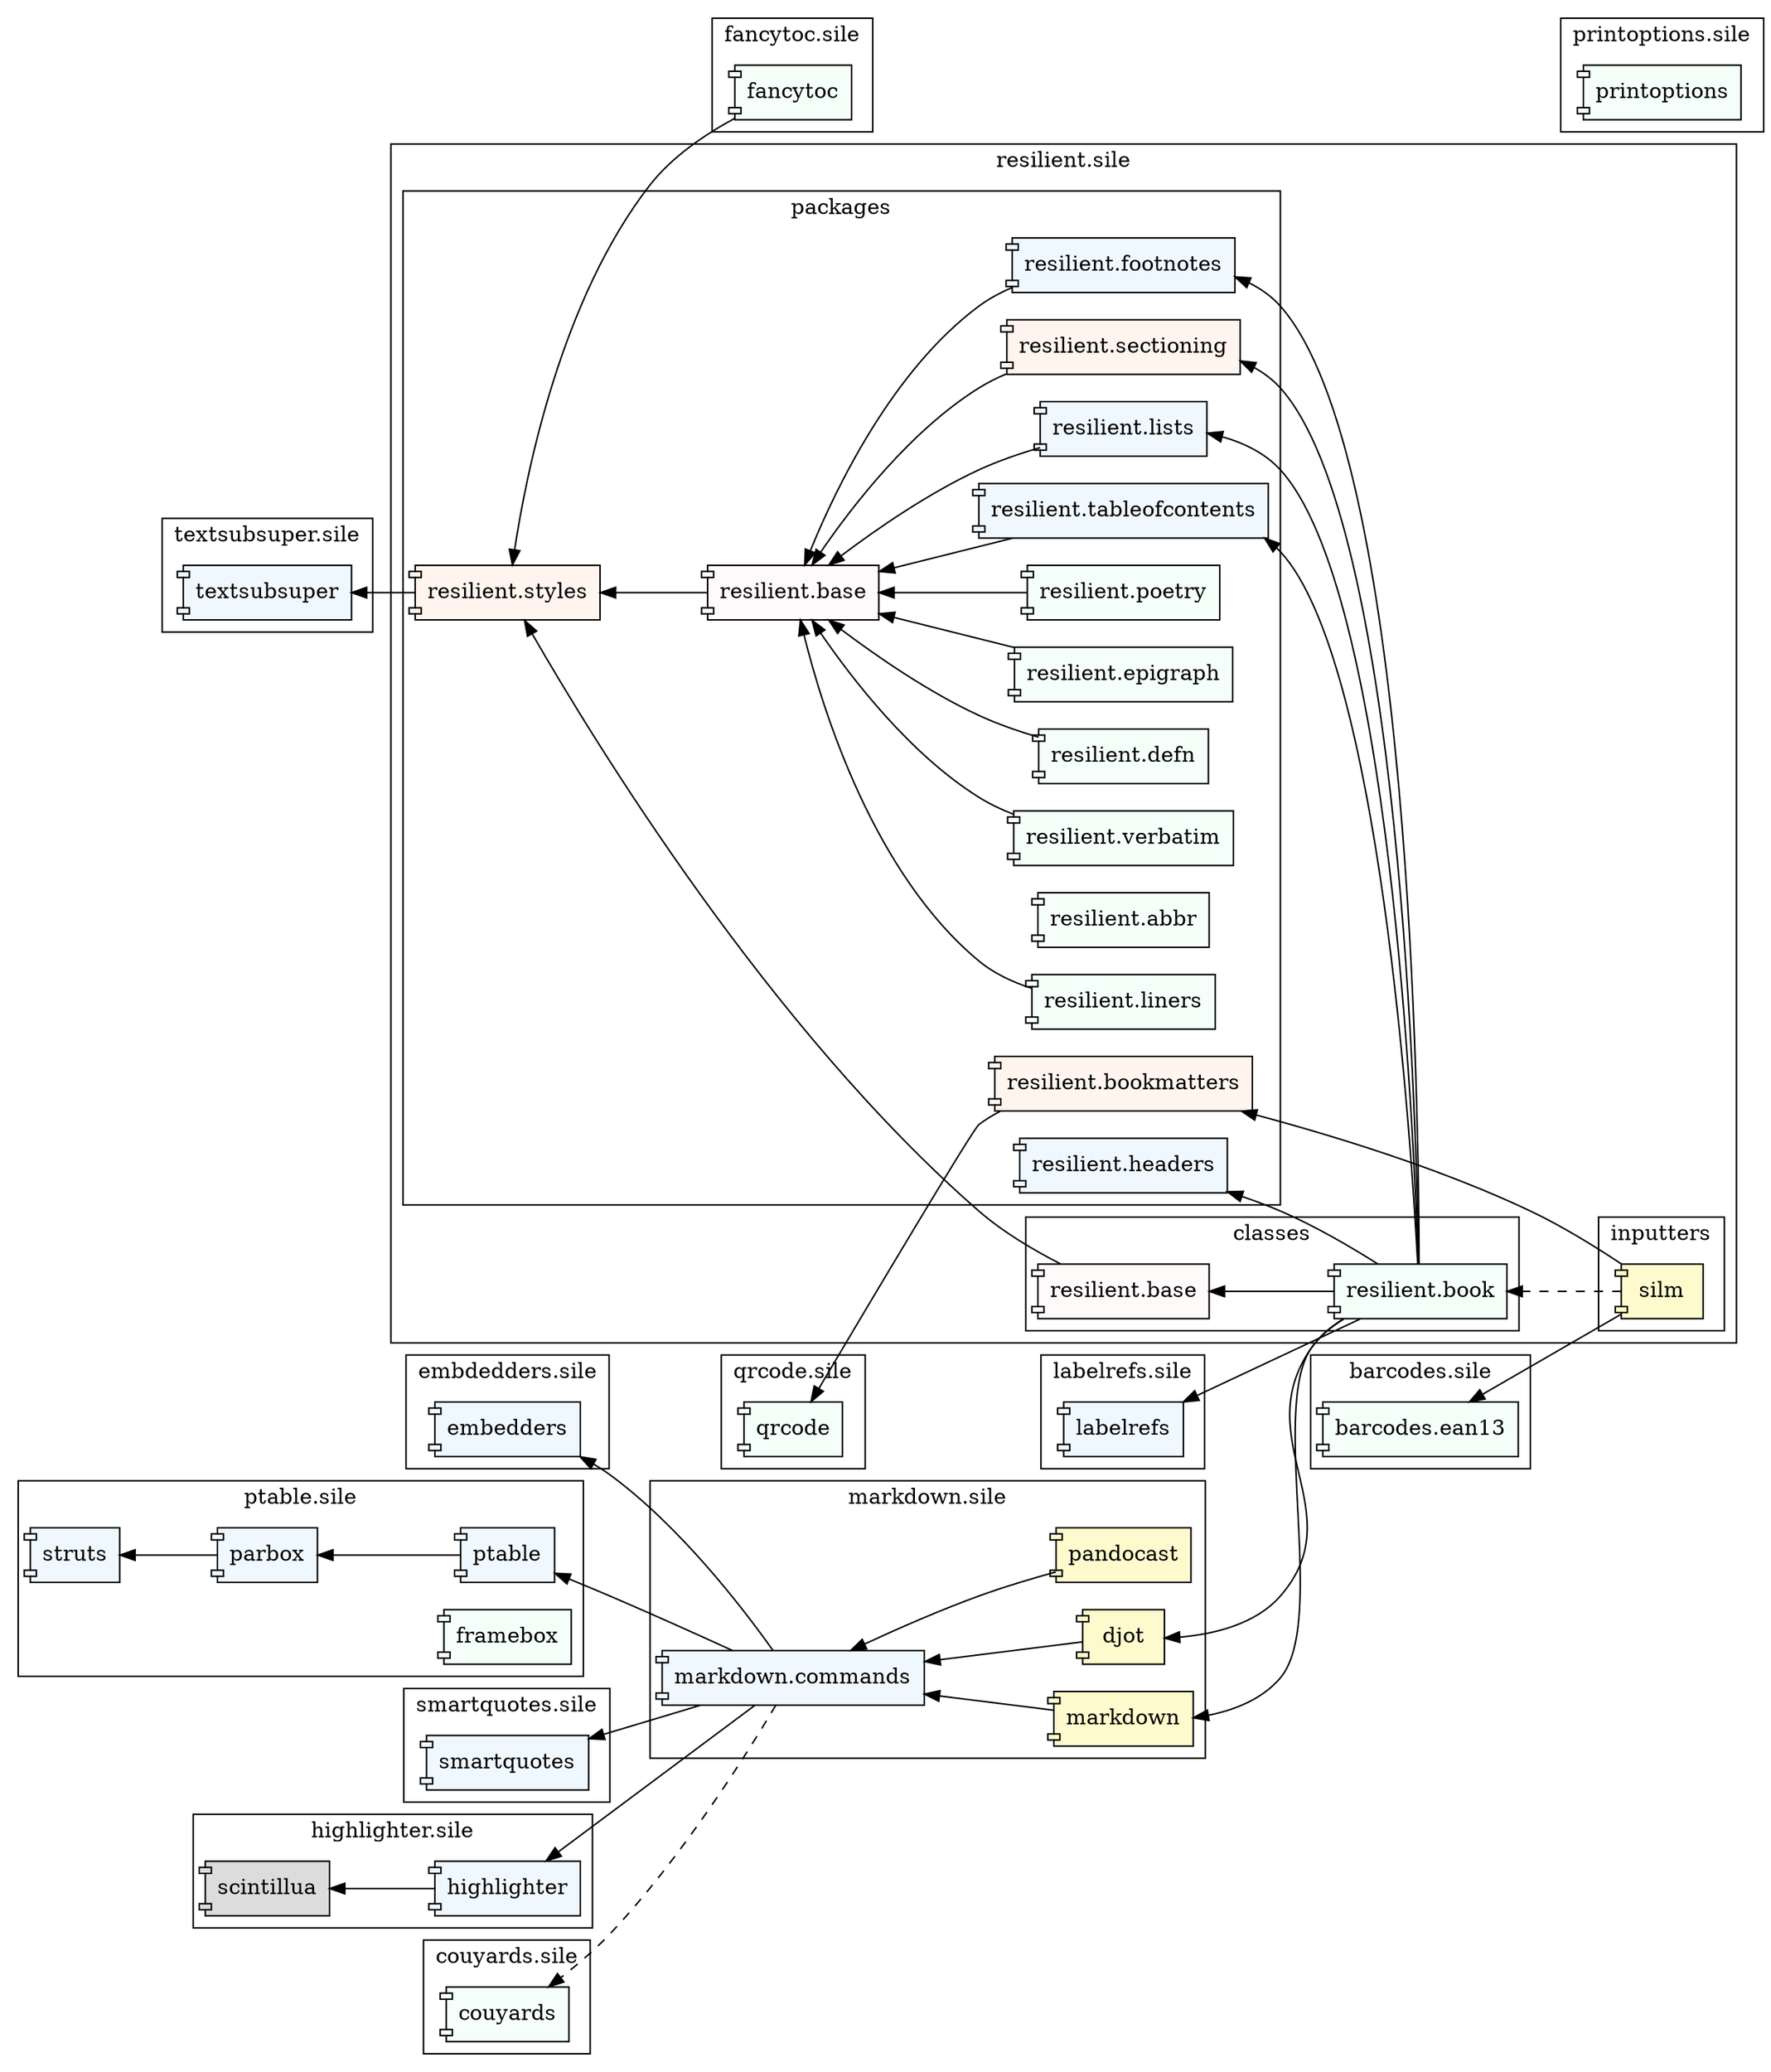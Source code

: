 digraph omikhleia {
  rankdir=RL;

  subgraph cluster_embedders {
    label = "embdedders.sile";

    embedders [shape=component,style=filled,fillcolor=aliceblue]
  }

  subgraph cluster_ptable {
    label = "ptable.sile";

    ptable [shape=component,style=filled,fillcolor=aliceblue]
    parbox [shape=component,style=filled,fillcolor=aliceblue]
    struts [shape=component,style=filled,fillcolor=aliceblue]

    framebox [shape=component,style=filled,fillcolor=mintcream]

    ptable -> parbox
    parbox -> struts
  }

  subgraph cluster_textsubsuper {
    label = "textsubsuper.sile";

    textsubsuper [shape=component,style=filled,fillcolor=aliceblue]
  }
  subgraph cluster_qrcode {
    label = "qrcode.sile";

    qrcode [shape=component,style=filled,fillcolor=mintcream]
  }

  subgraph cluster_labelrefs {
    label = "labelrefs.sile";

    labelrefs [shape=component,style=filled,fillcolor=aliceblue]
  }

  subgraph cluster_resilient {
    label = "resilient.sile";

    subgraph cluster_resilient_cls {
      label = "classes";

      cbase [shape=component,style=filled,fillcolor=snow,label="resilient.base"]
      book [shape=component,style=filled,fillcolor=mintcream,label="resilient.book"]

      book -> cbase
    }
    subgraph cluster_resilient_pkg {
      label = "packages";

      pbase [shape=component,style=filled,fillcolor=snow,label="resilient.base"]

      tableofcontents [shape=component,style=filled,fillcolor=aliceblue,label="resilient.tableofcontents"]
      footnotes [shape=component,style=filled,fillcolor=aliceblue,label="resilient.footnotes"]
      headers [shape=component,style=filled,fillcolor=aliceblue,label="resilient.headers"]

      sectioning [shape=component,style=filled,fillcolor=seashell,label="resilient.sectioning"]
      styles [shape=component,style=filled,fillcolor=seashell,label="resilient.styles"]
      bookmatters [shape=component,style=filled,fillcolor=seashell,label="resilient.bookmatters"]

      lists [shape=component,style=filled,fillcolor=aliceblue,label="resilient.lists"]

      poetry [shape=component,style=filled,fillcolor=mintcream,label="resilient.poetry"]
      epigraph [shape=component,style=filled,fillcolor=mintcream,label="resilient.epigraph"]
      abbr [shape=component,style=filled,fillcolor=mintcream,label="resilient.abbr"]
      defn [shape=component,style=filled,fillcolor=mintcream,label="resilient.defn"]
      verbatim [shape=component,style=filled,fillcolor=mintcream,label="resilient.verbatim"]
      liners [shape=component,style=filled,fillcolor=mintcream,label="resilient.liners"]

      cbase -> styles
      pbase -> styles
      styles -> textsubsuper
      bookmatters -> qrcode

      book -> tableofcontents
      book -> footnotes
      book -> headers
      book -> sectioning
      book -> labelrefs
      book -> lists

      epigraph -> pbase
      footnotes -> pbase
      lists -> pbase
      poetry -> pbase
      sectioning -> pbase
      tableofcontents -> pbase
      defn -> pbase
      verbatim -> pbase
      liners -> pbase
    }
    subgraph cluster_resilient_ins {
      label = "inputters";

      silm [shape=component,style=filled,fillcolor=lemonchiffon,label="silm"]
      silm -> book [style=dashed]
      silm -> bookmatters
    }

  }

  subgraph cluster_smartquotes {
    label = "smartquotes.sile";

    smartquotes [shape=component,style=filled,fillcolor=aliceblue]
  }

  subgraph cluster_highlighter {
    label = "highlighter.sile";

    highlighter [shape=component,style=filled,fillcolor=aliceblue]
    scintillua [shape=component,style=filled,fillcolor=gainsboro,label="scintillua"]

    highlighter -> scintillua
  }

  subgraph cluster_markdown {
    label = "markdown.sile";

    markdown [shape=component,style=filled,fillcolor=lemonchiffon]
    djot [shape=component,style=filled,fillcolor=lemonchiffon]
    pandocast [shape=component,style=filled,fillcolor=lemonchiffon]
    markcmd [shape=component,style=filled,fillcolor=aliceblue,label="markdown.commands"]

    markdown -> markcmd
    djot -> markcmd
    pandocast -> markcmd

    book -> markdown
    book -> djot
    markcmd -> ptable
    markcmd -> embedders
    markcmd -> smartquotes
    markcmd -> highlighter
  }

  subgraph cluster_fancytoc {
    label = "fancytoc.sile";

    fancytoc [shape=component,style=filled,fillcolor=mintcream]
    fancytoc -> styles
  }

  subgraph cluster_couyards {
    label = "couyards.sile";

    couyards [shape=component,style=filled,fillcolor=mintcream]
    markcmd -> couyards [style=dashed]
  }

  subgraph cluster_barcodes {
    label = "barcodes.sile";

    barcodes [shape=component,style=filled,fillcolor=mintcream,label="barcodes.ean13"]
  }

subgraph cluster_printoptions {
    label = "printoptions.sile";

    printoptions [shape=component,style=filled,fillcolor=mintcream]
    silm -> barcodes
  }
}
